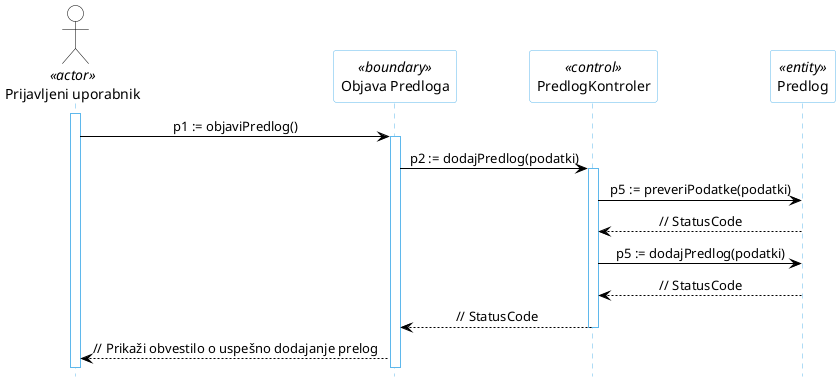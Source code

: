 @startuml
hide footbox

skinparam backgroundcolor transparent
skinparam defaultTextAlignment center
skinparam actorBorderColor black
skinparam actorBackgroundColor white
skinparam arrowColor black
skinparam sequenceLifeLineBorderColor #5FB8EC
skinparam sequenceParticipantBorderColor #5FB8EC
skinparam sequenceParticipantBackgroundColor white

actor "Prijavljeni uporabnik" AS U1 <<actor>>

participant "Objava Predloga" as R5 <<boundary>>
participant "PredlogKontroler" as R2 <<control>>
participant "Predlog" as R4 <<entity>>

activate U1
U1 -> R5: p1 := objaviPredlog()
activate R5
R5 -> R2: p2 := dodajPredlog(podatki)
activate R2
R2 -> R4: p5 := preveriPodatke(podatki)
R4 --> R2: // StatusCode
R2 -> R4: p5 := dodajPredlog(podatki)
R4 --> R2: // StatusCode
R2 --> R5: // StatusCode
deactivate R2
R5 --> U1: // Prikaži obvestilo o uspešno dodajanje prelog
@enduml